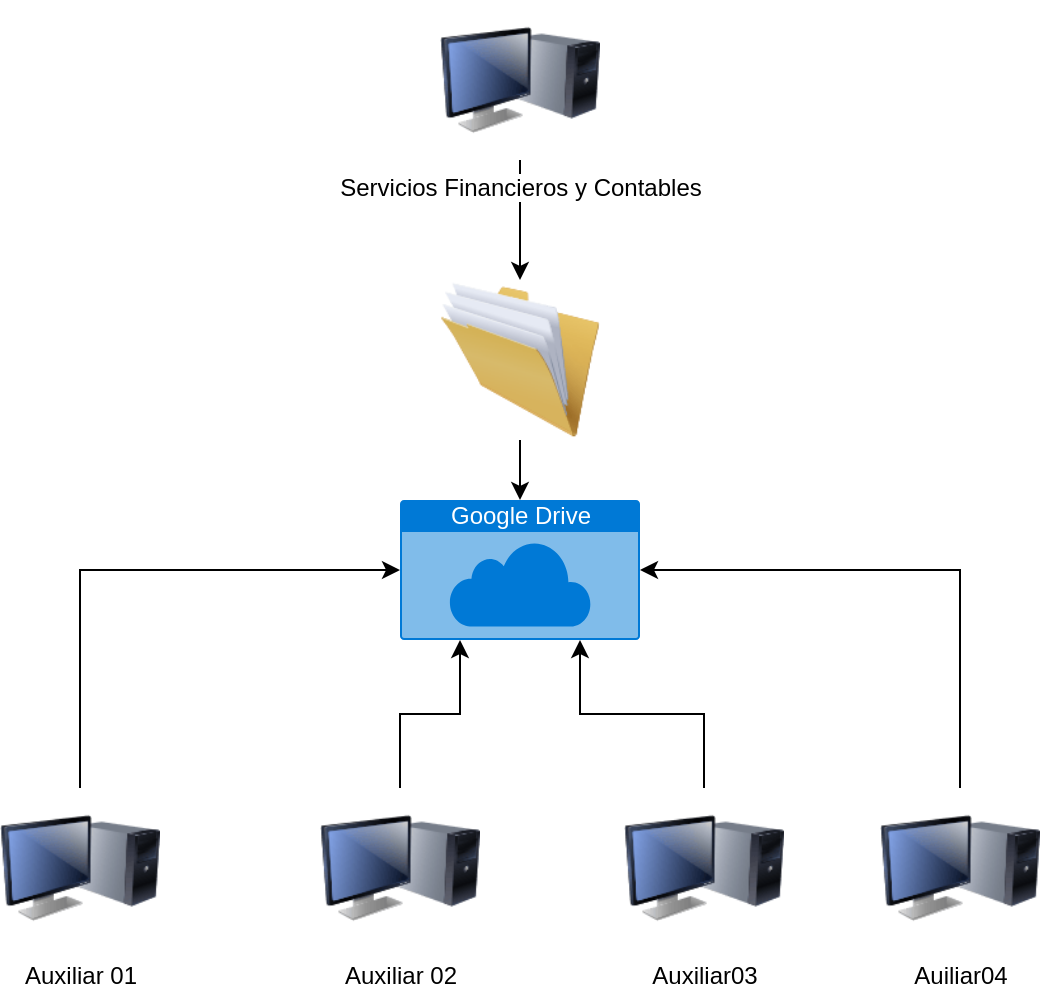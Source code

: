 <mxfile version="15.5.8" type="github"><diagram id="zvKIHjYyVf7txai2Nqca" name="Page-1"><mxGraphModel dx="948" dy="576" grid="1" gridSize="10" guides="1" tooltips="1" connect="1" arrows="1" fold="1" page="1" pageScale="1" pageWidth="583" pageHeight="827" math="0" shadow="0"><root><mxCell id="0"/><mxCell id="1" parent="0"/><mxCell id="lYSR7UvgFbbFErRdc7tT-13" style="edgeStyle=orthogonalEdgeStyle;rounded=0;orthogonalLoop=1;jettySize=auto;html=1;exitX=0.5;exitY=0;exitDx=0;exitDy=0;entryX=0;entryY=0.5;entryDx=0;entryDy=0;entryPerimeter=0;" edge="1" parent="1" source="lYSR7UvgFbbFErRdc7tT-2" target="lYSR7UvgFbbFErRdc7tT-11"><mxGeometry relative="1" as="geometry"/></mxCell><mxCell id="lYSR7UvgFbbFErRdc7tT-2" value="Auxiliar 01" style="image;html=1;image=img/lib/clip_art/computers/Monitor_Tower_128x128.png" vertex="1" parent="1"><mxGeometry x="32" y="424" width="80" height="80" as="geometry"/></mxCell><mxCell id="lYSR7UvgFbbFErRdc7tT-14" style="edgeStyle=orthogonalEdgeStyle;rounded=0;orthogonalLoop=1;jettySize=auto;html=1;exitX=0.5;exitY=0;exitDx=0;exitDy=0;entryX=0.25;entryY=1;entryDx=0;entryDy=0;entryPerimeter=0;" edge="1" parent="1" source="lYSR7UvgFbbFErRdc7tT-3" target="lYSR7UvgFbbFErRdc7tT-11"><mxGeometry relative="1" as="geometry"/></mxCell><mxCell id="lYSR7UvgFbbFErRdc7tT-3" value="Auxiliar 02" style="image;html=1;image=img/lib/clip_art/computers/Monitor_Tower_128x128.png" vertex="1" parent="1"><mxGeometry x="192" y="424" width="80" height="80" as="geometry"/></mxCell><mxCell id="lYSR7UvgFbbFErRdc7tT-15" style="edgeStyle=orthogonalEdgeStyle;rounded=0;orthogonalLoop=1;jettySize=auto;html=1;exitX=0.5;exitY=0;exitDx=0;exitDy=0;entryX=0.75;entryY=1;entryDx=0;entryDy=0;entryPerimeter=0;" edge="1" parent="1" source="lYSR7UvgFbbFErRdc7tT-4" target="lYSR7UvgFbbFErRdc7tT-11"><mxGeometry relative="1" as="geometry"/></mxCell><mxCell id="lYSR7UvgFbbFErRdc7tT-4" value="Auxiliar03" style="image;html=1;image=img/lib/clip_art/computers/Monitor_Tower_128x128.png" vertex="1" parent="1"><mxGeometry x="344" y="424" width="80" height="80" as="geometry"/></mxCell><mxCell id="lYSR7UvgFbbFErRdc7tT-16" style="edgeStyle=orthogonalEdgeStyle;rounded=0;orthogonalLoop=1;jettySize=auto;html=1;exitX=0.5;exitY=0;exitDx=0;exitDy=0;entryX=1;entryY=0.5;entryDx=0;entryDy=0;entryPerimeter=0;" edge="1" parent="1" source="lYSR7UvgFbbFErRdc7tT-5" target="lYSR7UvgFbbFErRdc7tT-11"><mxGeometry relative="1" as="geometry"/></mxCell><mxCell id="lYSR7UvgFbbFErRdc7tT-5" value="Auiliar04" style="image;html=1;image=img/lib/clip_art/computers/Monitor_Tower_128x128.png" vertex="1" parent="1"><mxGeometry x="472" y="424" width="80" height="80" as="geometry"/></mxCell><mxCell id="lYSR7UvgFbbFErRdc7tT-8" style="edgeStyle=orthogonalEdgeStyle;rounded=0;orthogonalLoop=1;jettySize=auto;html=1;exitX=0.5;exitY=1;exitDx=0;exitDy=0;entryX=0.5;entryY=0;entryDx=0;entryDy=0;" edge="1" parent="1" source="lYSR7UvgFbbFErRdc7tT-6" target="lYSR7UvgFbbFErRdc7tT-9"><mxGeometry relative="1" as="geometry"><mxPoint x="292" y="170" as="targetPoint"/></mxGeometry></mxCell><mxCell id="lYSR7UvgFbbFErRdc7tT-6" value="Servicios Financieros y Contables" style="image;html=1;image=img/lib/clip_art/computers/Monitor_Tower_128x128.png" vertex="1" parent="1"><mxGeometry x="252" y="30" width="80" height="80" as="geometry"/></mxCell><mxCell id="lYSR7UvgFbbFErRdc7tT-12" style="edgeStyle=orthogonalEdgeStyle;rounded=0;orthogonalLoop=1;jettySize=auto;html=1;exitX=0.5;exitY=1;exitDx=0;exitDy=0;entryX=0.5;entryY=0;entryDx=0;entryDy=0;entryPerimeter=0;" edge="1" parent="1" source="lYSR7UvgFbbFErRdc7tT-9" target="lYSR7UvgFbbFErRdc7tT-11"><mxGeometry relative="1" as="geometry"/></mxCell><mxCell id="lYSR7UvgFbbFErRdc7tT-9" value="" style="image;html=1;image=img/lib/clip_art/general/Full_Folder_128x128.png" vertex="1" parent="1"><mxGeometry x="252" y="170" width="80" height="80" as="geometry"/></mxCell><mxCell id="lYSR7UvgFbbFErRdc7tT-11" value="Google Drive" style="html=1;strokeColor=none;fillColor=#0079D6;labelPosition=center;verticalLabelPosition=middle;verticalAlign=top;align=center;fontSize=12;outlineConnect=0;spacingTop=-6;fontColor=#FFFFFF;sketch=0;shape=mxgraph.sitemap.cloud;" vertex="1" parent="1"><mxGeometry x="232" y="280" width="120" height="70" as="geometry"/></mxCell></root></mxGraphModel></diagram></mxfile>